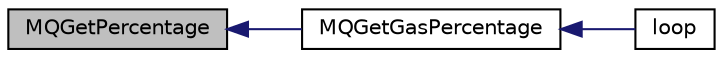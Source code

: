 digraph "MQGetPercentage"
{
  edge [fontname="Helvetica",fontsize="10",labelfontname="Helvetica",labelfontsize="10"];
  node [fontname="Helvetica",fontsize="10",shape=record];
  rankdir="LR";
  Node1 [label="MQGetPercentage",height=0.2,width=0.4,color="black", fillcolor="grey75", style="filled", fontcolor="black"];
  Node1 -> Node2 [dir="back",color="midnightblue",fontsize="10",style="solid"];
  Node2 [label="MQGetGasPercentage",height=0.2,width=0.4,color="black", fillcolor="white", style="filled",URL="$misq2_8h.html#a6027df1dfc2df874a53a27b134aa3106"];
  Node2 -> Node3 [dir="back",color="midnightblue",fontsize="10",style="solid"];
  Node3 [label="loop",height=0.2,width=0.4,color="black", fillcolor="white", style="filled",URL="$misq2_8h.html#afe461d27b9c48d5921c00d521181f12f"];
}
